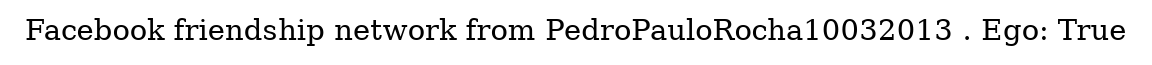 digraph  {
	graph [label="Facebook friendship network from PedroPauloRocha10032013 . Ego: True"];
}
